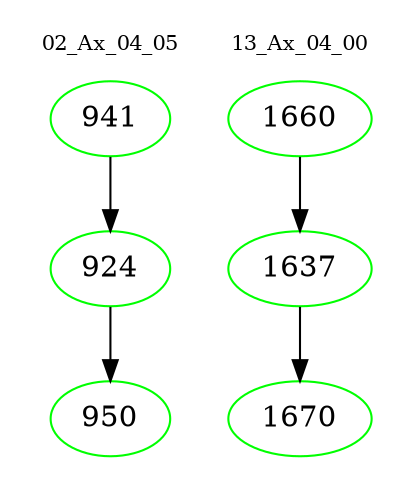 digraph{
subgraph cluster_0 {
color = white
label = "02_Ax_04_05";
fontsize=10;
T0_941 [label="941", color="green"]
T0_941 -> T0_924 [color="black"]
T0_924 [label="924", color="green"]
T0_924 -> T0_950 [color="black"]
T0_950 [label="950", color="green"]
}
subgraph cluster_1 {
color = white
label = "13_Ax_04_00";
fontsize=10;
T1_1660 [label="1660", color="green"]
T1_1660 -> T1_1637 [color="black"]
T1_1637 [label="1637", color="green"]
T1_1637 -> T1_1670 [color="black"]
T1_1670 [label="1670", color="green"]
}
}
